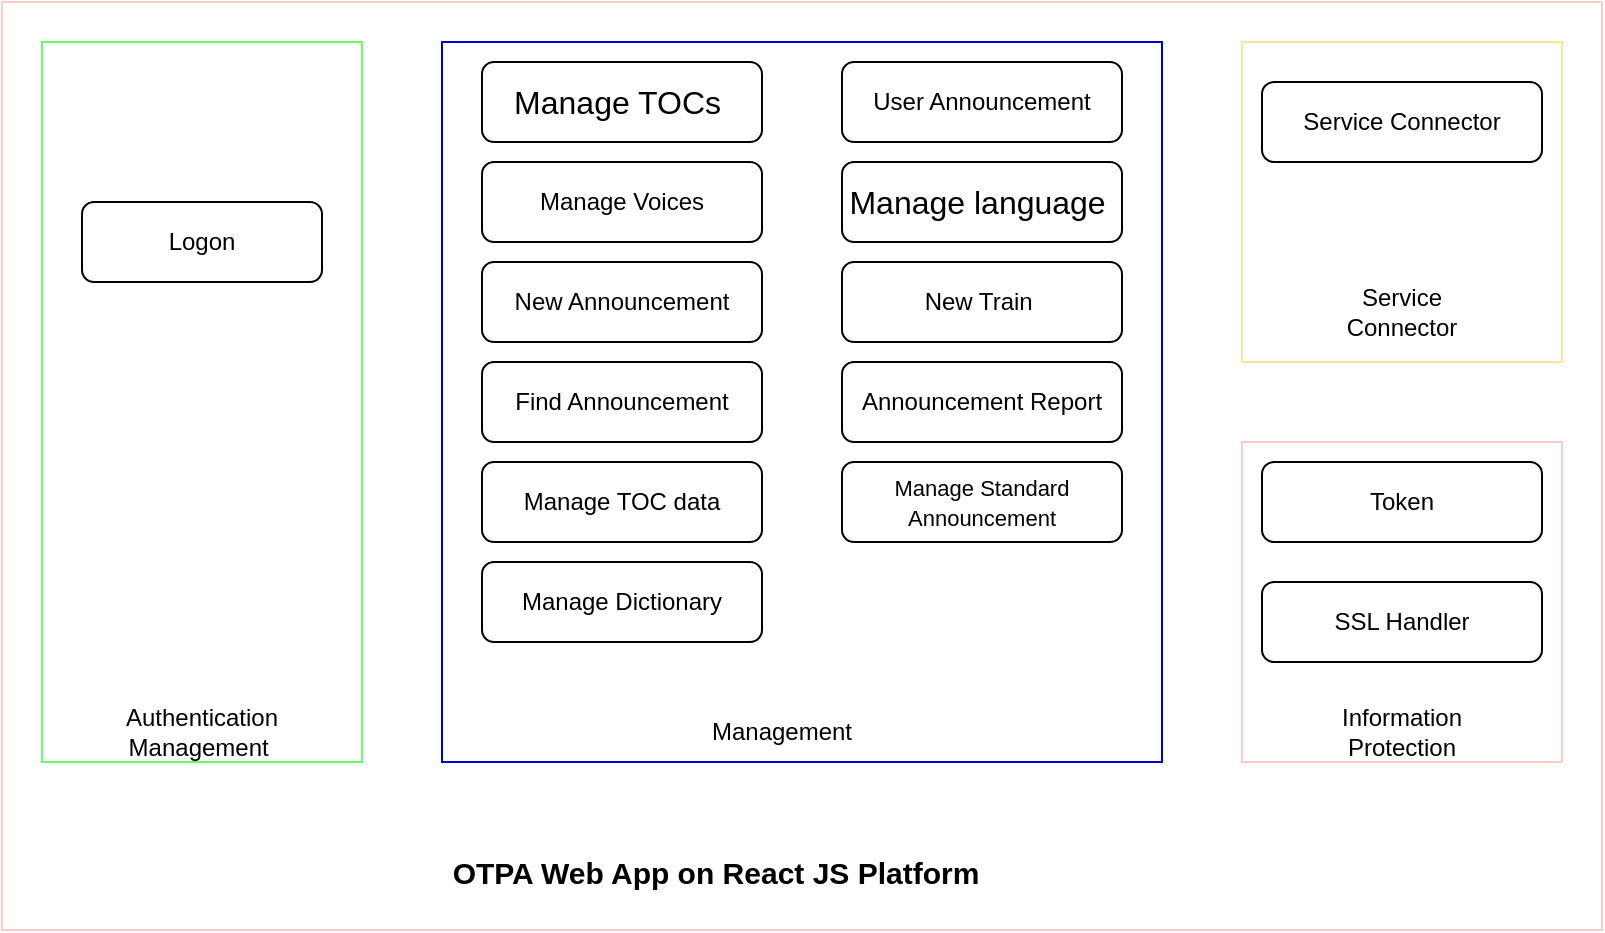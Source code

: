 <mxfile version="20.2.3" type="github">
  <diagram id="cX6aulq6vvYHyyx_7B5r" name="Page-1">
    <mxGraphModel dx="920" dy="551" grid="0" gridSize="10" guides="1" tooltips="1" connect="1" arrows="1" fold="1" page="1" pageScale="1" pageWidth="850" pageHeight="1100" math="0" shadow="0">
      <root>
        <mxCell id="0" />
        <mxCell id="1" parent="0" />
        <mxCell id="83XovwtlkcWAeHWIpk5r-1" value="" style="rounded=0;whiteSpace=wrap;html=1;fontColor=#FFE6CC;labelBorderColor=#97D077;strokeColor=#66FF66;" vertex="1" parent="1">
          <mxGeometry x="80" y="120" width="160" height="360" as="geometry" />
        </mxCell>
        <mxCell id="83XovwtlkcWAeHWIpk5r-2" value="Logon" style="rounded=1;whiteSpace=wrap;html=1;" vertex="1" parent="1">
          <mxGeometry x="100" y="200" width="120" height="40" as="geometry" />
        </mxCell>
        <mxCell id="83XovwtlkcWAeHWIpk5r-3" value="Authentication Management&amp;nbsp;" style="text;html=1;strokeColor=none;fillColor=none;align=center;verticalAlign=middle;whiteSpace=wrap;rounded=0;" vertex="1" parent="1">
          <mxGeometry x="115" y="450" width="90" height="30" as="geometry" />
        </mxCell>
        <mxCell id="83XovwtlkcWAeHWIpk5r-4" value="" style="rounded=0;whiteSpace=wrap;html=1;strokeColor=#0000CC;" vertex="1" parent="1">
          <mxGeometry x="280" y="120" width="360" height="360" as="geometry" />
        </mxCell>
        <mxCell id="83XovwtlkcWAeHWIpk5r-5" value="&lt;span style=&quot;font-size:12.0pt;font-family:&lt;br/&gt;&amp;quot;Arial&amp;quot;,sans-serif;mso-fareast-font-family:&amp;quot;Times New Roman&amp;quot;;mso-bidi-font-family:&lt;br/&gt;&amp;quot;Times New Roman&amp;quot;;mso-ansi-language:EN-GB;mso-fareast-language:EN-US;&lt;br/&gt;mso-bidi-language:AR-SA&quot; lang=&quot;EN-GB&quot;&gt;Manage TOCs&amp;nbsp;&lt;/span&gt;" style="rounded=1;whiteSpace=wrap;html=1;" vertex="1" parent="1">
          <mxGeometry x="300" y="130" width="140" height="40" as="geometry" />
        </mxCell>
        <mxCell id="83XovwtlkcWAeHWIpk5r-6" value="&lt;span style=&quot;&quot; lang=&quot;EN-GB&quot;&gt;User Announcement&lt;/span&gt;" style="rounded=1;whiteSpace=wrap;html=1;" vertex="1" parent="1">
          <mxGeometry x="480" y="130" width="140" height="40" as="geometry" />
        </mxCell>
        <mxCell id="83XovwtlkcWAeHWIpk5r-8" value="&lt;span style=&quot;font-size:12.0pt;font-family:&lt;br/&gt;&amp;quot;Arial&amp;quot;,sans-serif;mso-fareast-font-family:&amp;quot;Times New Roman&amp;quot;;mso-bidi-font-family:&lt;br/&gt;&amp;quot;Times New Roman&amp;quot;;mso-ansi-language:EN-GB;mso-fareast-language:EN-US;&lt;br/&gt;mso-bidi-language:AR-SA;mso-no-proof:yes&quot; lang=&quot;EN-GB&quot;&gt;Manage language&amp;nbsp;&lt;/span&gt;" style="rounded=1;whiteSpace=wrap;html=1;" vertex="1" parent="1">
          <mxGeometry x="480" y="180" width="140" height="40" as="geometry" />
        </mxCell>
        <mxCell id="83XovwtlkcWAeHWIpk5r-9" value="Manage Voices" style="rounded=1;whiteSpace=wrap;html=1;" vertex="1" parent="1">
          <mxGeometry x="300" y="180" width="140" height="40" as="geometry" />
        </mxCell>
        <mxCell id="83XovwtlkcWAeHWIpk5r-10" value="&lt;span style=&quot;&quot; lang=&quot;EN-GB&quot;&gt;New Announcement&lt;/span&gt;" style="rounded=1;whiteSpace=wrap;html=1;" vertex="1" parent="1">
          <mxGeometry x="300" y="230" width="140" height="40" as="geometry" />
        </mxCell>
        <mxCell id="83XovwtlkcWAeHWIpk5r-11" value="&lt;span style=&quot;&quot; lang=&quot;EN-GB&quot;&gt;New Train&amp;nbsp;&lt;/span&gt;" style="rounded=1;whiteSpace=wrap;html=1;" vertex="1" parent="1">
          <mxGeometry x="480" y="230" width="140" height="40" as="geometry" />
        </mxCell>
        <mxCell id="83XovwtlkcWAeHWIpk5r-13" value="&lt;span&gt;&lt;span style=&quot;font-weight: normal;&quot; lang=&quot;EN-GB&quot;&gt;Find Announcement&lt;/span&gt;&lt;/span&gt;" style="rounded=1;whiteSpace=wrap;html=1;fontStyle=1" vertex="1" parent="1">
          <mxGeometry x="300" y="280" width="140" height="40" as="geometry" />
        </mxCell>
        <mxCell id="83XovwtlkcWAeHWIpk5r-14" value="&lt;span style=&quot;&quot; lang=&quot;EN-GB&quot;&gt;Announcement Report&lt;/span&gt;" style="rounded=1;whiteSpace=wrap;html=1;" vertex="1" parent="1">
          <mxGeometry x="480" y="280" width="140" height="40" as="geometry" />
        </mxCell>
        <mxCell id="83XovwtlkcWAeHWIpk5r-15" value="&lt;span&gt;&lt;span style=&quot;font-weight: normal;&quot; lang=&quot;EN-GB&quot;&gt;Manage TOC data&lt;/span&gt;&lt;/span&gt;" style="rounded=1;whiteSpace=wrap;html=1;fontStyle=1" vertex="1" parent="1">
          <mxGeometry x="300" y="330" width="140" height="40" as="geometry" />
        </mxCell>
        <mxCell id="83XovwtlkcWAeHWIpk5r-16" value="&lt;span style=&quot;font-size: 11px;&quot;&gt;Manage Standard Announcement&lt;/span&gt;" style="rounded=1;whiteSpace=wrap;html=1;" vertex="1" parent="1">
          <mxGeometry x="480" y="330" width="140" height="40" as="geometry" />
        </mxCell>
        <mxCell id="83XovwtlkcWAeHWIpk5r-17" value="&lt;span&gt;&lt;span style=&quot;font-weight: normal;&quot; lang=&quot;EN-GB&quot;&gt;Manage Dictionary&lt;/span&gt;&lt;/span&gt;" style="rounded=1;whiteSpace=wrap;html=1;fontStyle=1" vertex="1" parent="1">
          <mxGeometry x="300" y="380" width="140" height="40" as="geometry" />
        </mxCell>
        <mxCell id="83XovwtlkcWAeHWIpk5r-21" value="&amp;nbsp;Management&amp;nbsp;" style="text;html=1;strokeColor=none;fillColor=none;align=center;verticalAlign=middle;whiteSpace=wrap;rounded=0;" vertex="1" parent="1">
          <mxGeometry x="330" y="450" width="240" height="30" as="geometry" />
        </mxCell>
        <mxCell id="83XovwtlkcWAeHWIpk5r-22" value="" style="rounded=0;whiteSpace=wrap;html=1;fontSize=11;strokeColor=#FFE599;" vertex="1" parent="1">
          <mxGeometry x="680" y="120" width="160" height="160" as="geometry" />
        </mxCell>
        <mxCell id="83XovwtlkcWAeHWIpk5r-23" value="" style="rounded=0;whiteSpace=wrap;html=1;fontSize=11;strokeColor=#FFCCCC;" vertex="1" parent="1">
          <mxGeometry x="680" y="320" width="160" height="160" as="geometry" />
        </mxCell>
        <mxCell id="83XovwtlkcWAeHWIpk5r-24" value="&lt;span style=&quot;&quot; lang=&quot;EN-GB&quot;&gt;Service Connector&lt;/span&gt;" style="rounded=1;whiteSpace=wrap;html=1;" vertex="1" parent="1">
          <mxGeometry x="690" y="140" width="140" height="40" as="geometry" />
        </mxCell>
        <mxCell id="83XovwtlkcWAeHWIpk5r-25" value="Service Connector" style="text;html=1;strokeColor=none;fillColor=none;align=center;verticalAlign=middle;whiteSpace=wrap;rounded=0;" vertex="1" parent="1">
          <mxGeometry x="715" y="240" width="90" height="30" as="geometry" />
        </mxCell>
        <mxCell id="83XovwtlkcWAeHWIpk5r-26" value="Token" style="rounded=1;whiteSpace=wrap;html=1;" vertex="1" parent="1">
          <mxGeometry x="690" y="330" width="140" height="40" as="geometry" />
        </mxCell>
        <mxCell id="83XovwtlkcWAeHWIpk5r-27" value="&lt;span style=&quot;&quot; lang=&quot;EN-GB&quot;&gt;SSL Handler&lt;/span&gt;" style="rounded=1;whiteSpace=wrap;html=1;" vertex="1" parent="1">
          <mxGeometry x="690" y="390" width="140" height="40" as="geometry" />
        </mxCell>
        <mxCell id="83XovwtlkcWAeHWIpk5r-28" value="Information Protection" style="text;html=1;strokeColor=none;fillColor=none;align=center;verticalAlign=middle;whiteSpace=wrap;rounded=0;" vertex="1" parent="1">
          <mxGeometry x="715" y="450" width="90" height="30" as="geometry" />
        </mxCell>
        <mxCell id="83XovwtlkcWAeHWIpk5r-30" value="" style="swimlane;startSize=0;labelBorderColor=#000066;fontSize=11;fontColor=#1A1A1A;strokeColor=#FFCCCC;" vertex="1" parent="1">
          <mxGeometry x="60" y="100" width="800" height="464" as="geometry" />
        </mxCell>
        <mxCell id="83XovwtlkcWAeHWIpk5r-31" value="&lt;font style=&quot;font-size: 15px;&quot;&gt;&lt;b&gt;OTPA Web App on React JS Platform&lt;/b&gt;&lt;/font&gt;" style="text;html=1;strokeColor=none;fillColor=none;align=center;verticalAlign=middle;whiteSpace=wrap;rounded=0;" vertex="1" parent="83XovwtlkcWAeHWIpk5r-30">
          <mxGeometry x="118" y="420" width="478" height="30" as="geometry" />
        </mxCell>
      </root>
    </mxGraphModel>
  </diagram>
</mxfile>
